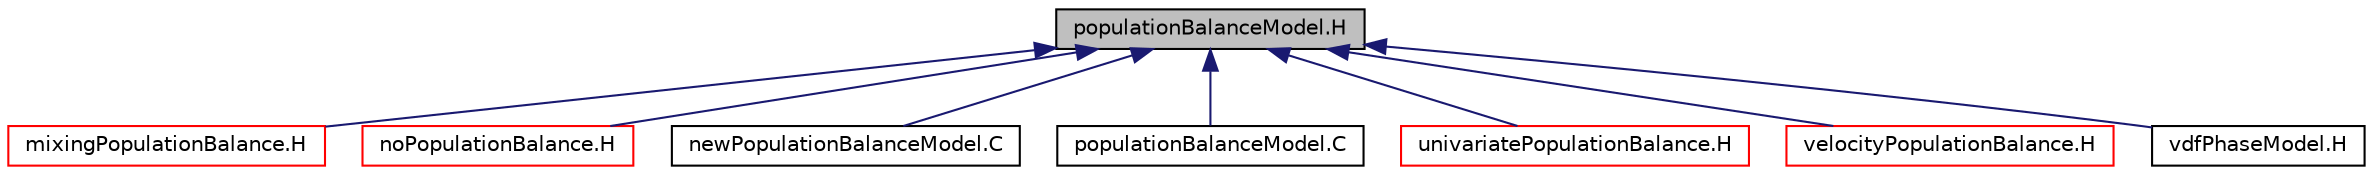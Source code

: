 digraph "populationBalanceModel.H"
{
  bgcolor="transparent";
  edge [fontname="Helvetica",fontsize="10",labelfontname="Helvetica",labelfontsize="10"];
  node [fontname="Helvetica",fontsize="10",shape=record];
  Node6 [label="populationBalanceModel.H",height=0.2,width=0.4,color="black", fillcolor="grey75", style="filled", fontcolor="black"];
  Node6 -> Node7 [dir="back",color="midnightblue",fontsize="10",style="solid",fontname="Helvetica"];
  Node7 [label="mixingPopulationBalance.H",height=0.2,width=0.4,color="red",URL="$a00383.html"];
  Node6 -> Node9 [dir="back",color="midnightblue",fontsize="10",style="solid",fontname="Helvetica"];
  Node9 [label="noPopulationBalance.H",height=0.2,width=0.4,color="red",URL="$a00389.html"];
  Node6 -> Node11 [dir="back",color="midnightblue",fontsize="10",style="solid",fontname="Helvetica"];
  Node11 [label="newPopulationBalanceModel.C",height=0.2,width=0.4,color="black",URL="$a00392.html"];
  Node6 -> Node12 [dir="back",color="midnightblue",fontsize="10",style="solid",fontname="Helvetica"];
  Node12 [label="populationBalanceModel.C",height=0.2,width=0.4,color="black",URL="$a00395.html"];
  Node6 -> Node13 [dir="back",color="midnightblue",fontsize="10",style="solid",fontname="Helvetica"];
  Node13 [label="univariatePopulationBalance.H",height=0.2,width=0.4,color="red",URL="$a00635.html"];
  Node6 -> Node15 [dir="back",color="midnightblue",fontsize="10",style="solid",fontname="Helvetica"];
  Node15 [label="velocityPopulationBalance.H",height=0.2,width=0.4,color="red",URL="$a00641.html"];
  Node6 -> Node19 [dir="back",color="midnightblue",fontsize="10",style="solid",fontname="Helvetica"];
  Node19 [label="vdfPhaseModel.H",height=0.2,width=0.4,color="black",URL="$a01742.html"];
}
